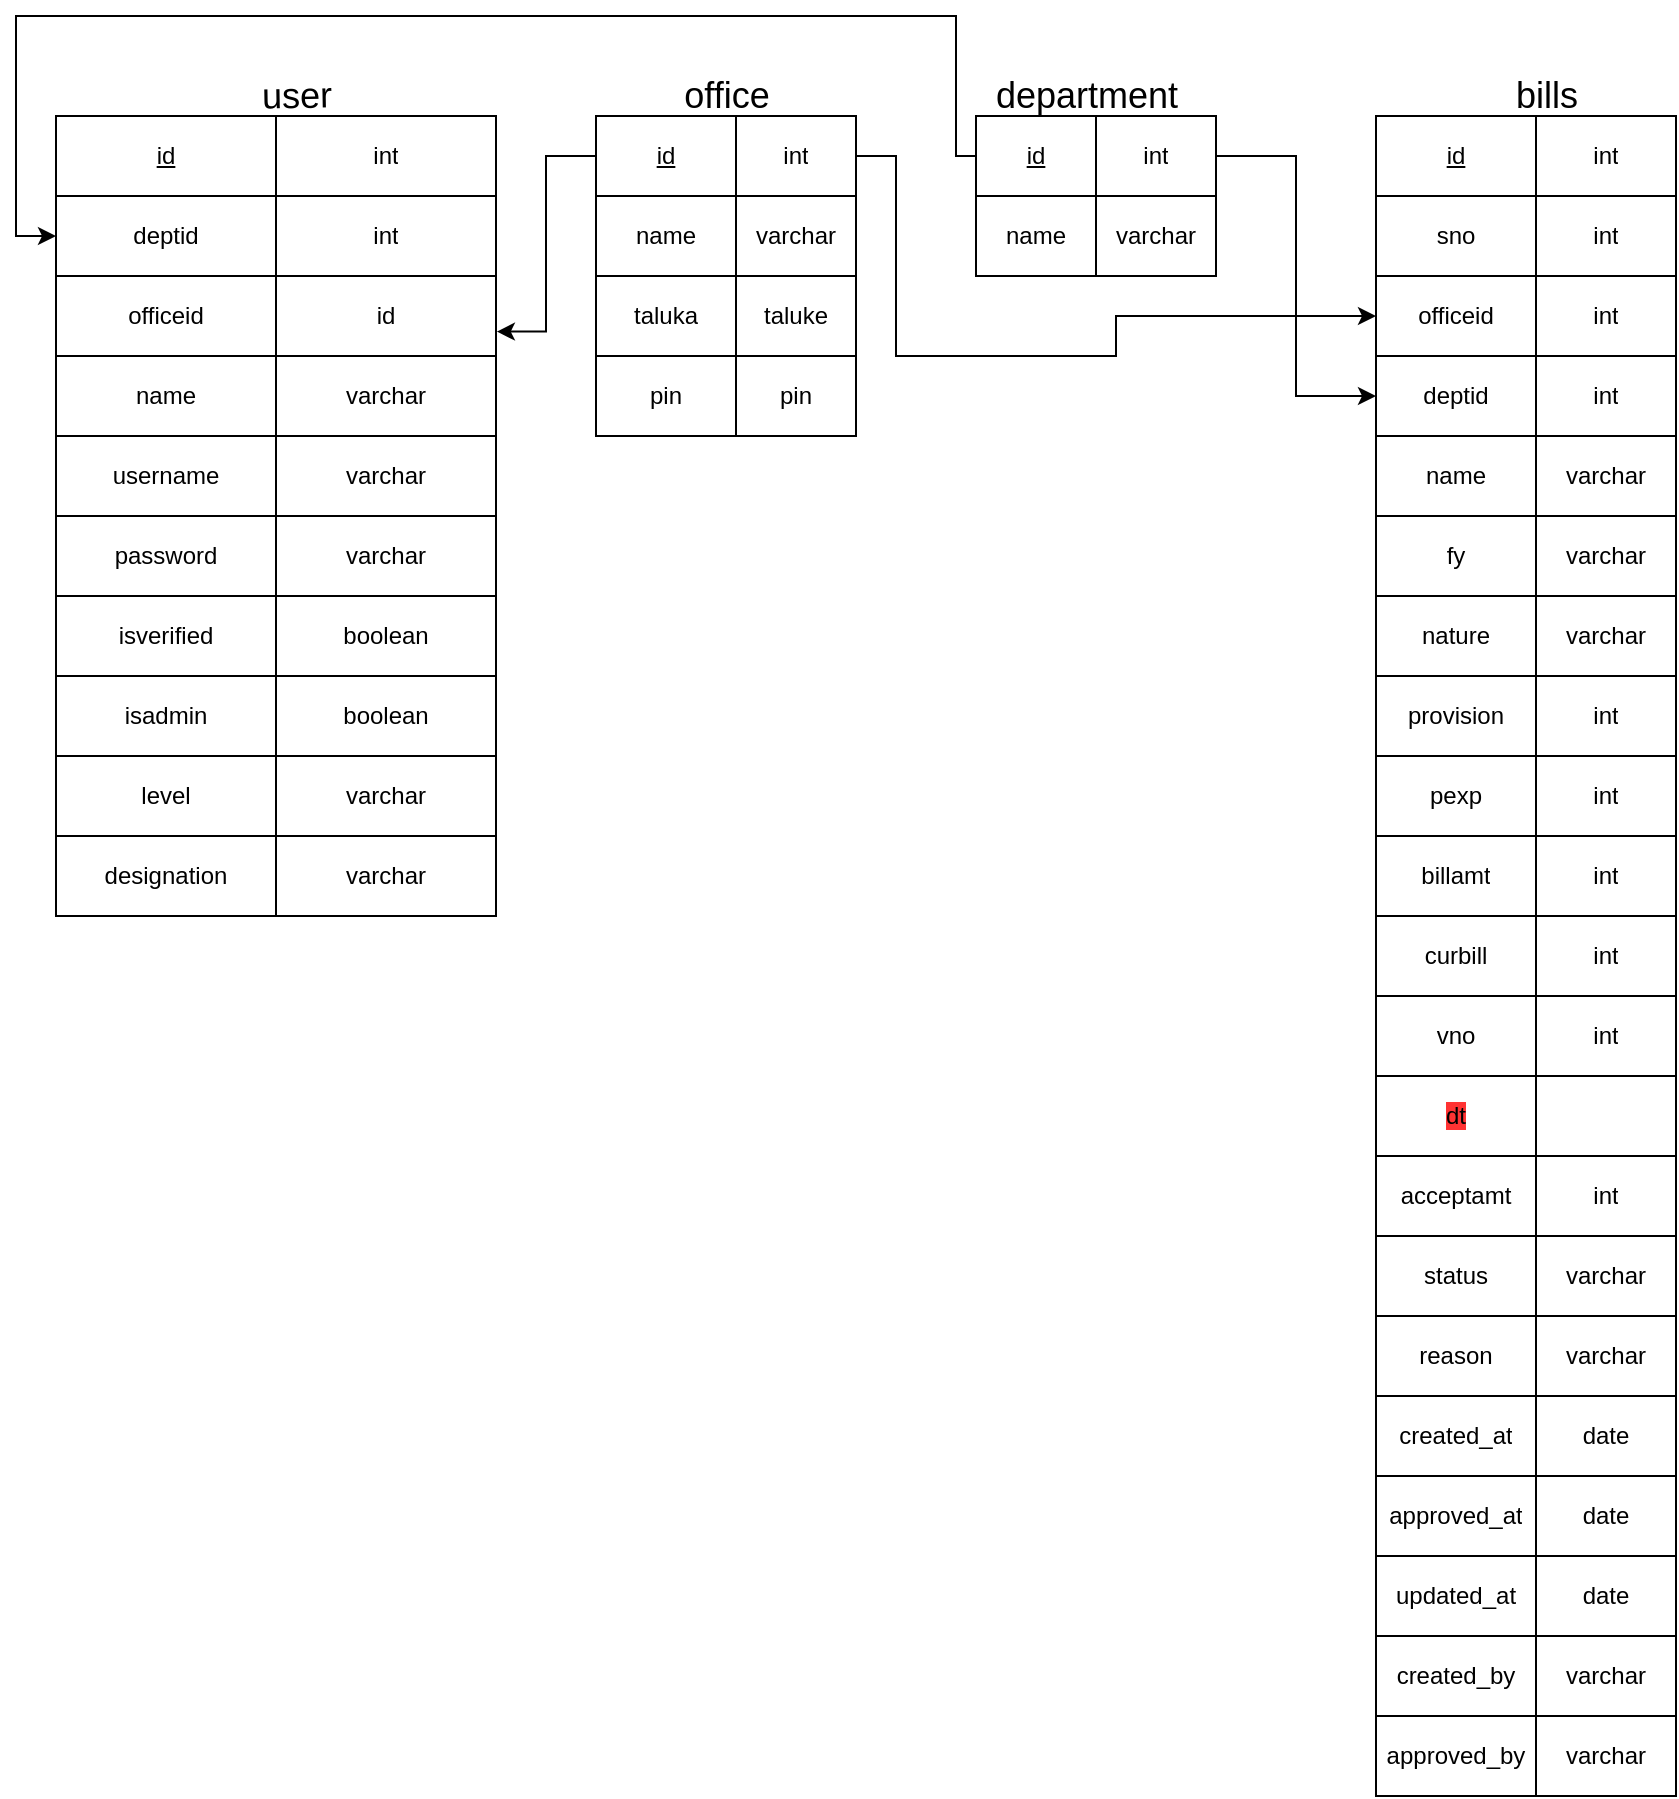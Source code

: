 <mxfile version="14.8.4" type="device"><diagram id="YVSR95UpvwReCswUv3WG" name="Page-1"><mxGraphModel dx="1888" dy="1647" grid="1" gridSize="10" guides="1" tooltips="1" connect="1" arrows="1" fold="1" page="1" pageScale="1" pageWidth="850" pageHeight="1100" math="0" shadow="0"><root><mxCell id="0"/><mxCell id="1" parent="0"/><mxCell id="zT0m9KXt71LDKq0_06r3-27" value="" style="shape=table;html=1;whiteSpace=wrap;startSize=0;container=1;collapsible=0;childLayout=tableLayout;" parent="1" vertex="1"><mxGeometry x="20" y="-40" width="220" height="400" as="geometry"/></mxCell><mxCell id="zT0m9KXt71LDKq0_06r3-28" value="" style="shape=partialRectangle;html=1;whiteSpace=wrap;collapsible=0;dropTarget=0;pointerEvents=0;fillColor=none;top=0;left=0;bottom=0;right=0;points=[[0,0.5],[1,0.5]];portConstraint=eastwest;" parent="zT0m9KXt71LDKq0_06r3-27" vertex="1"><mxGeometry width="220" height="40" as="geometry"/></mxCell><mxCell id="zT0m9KXt71LDKq0_06r3-29" value="&lt;font style=&quot;font-size: 12px&quot;&gt;&lt;u&gt;id&lt;/u&gt;&lt;/font&gt;" style="shape=partialRectangle;html=1;whiteSpace=wrap;connectable=0;overflow=hidden;fillColor=none;top=0;left=0;bottom=0;right=0;" parent="zT0m9KXt71LDKq0_06r3-28" vertex="1"><mxGeometry width="110" height="40" as="geometry"/></mxCell><mxCell id="zT0m9KXt71LDKq0_06r3-30" value="int" style="shape=partialRectangle;html=1;whiteSpace=wrap;connectable=0;overflow=hidden;fillColor=none;top=0;left=0;bottom=0;right=0;" parent="zT0m9KXt71LDKq0_06r3-28" vertex="1"><mxGeometry x="110" width="110" height="40" as="geometry"/></mxCell><mxCell id="zT0m9KXt71LDKq0_06r3-31" value="" style="shape=partialRectangle;html=1;whiteSpace=wrap;collapsible=0;dropTarget=0;pointerEvents=0;fillColor=none;top=0;left=0;bottom=0;right=0;points=[[0,0.5],[1,0.5]];portConstraint=eastwest;" parent="zT0m9KXt71LDKq0_06r3-27" vertex="1"><mxGeometry y="40" width="220" height="40" as="geometry"/></mxCell><mxCell id="zT0m9KXt71LDKq0_06r3-32" value="deptid" style="shape=partialRectangle;html=1;whiteSpace=wrap;connectable=0;overflow=hidden;fillColor=none;top=0;left=0;bottom=0;right=0;" parent="zT0m9KXt71LDKq0_06r3-31" vertex="1"><mxGeometry width="110" height="40" as="geometry"/></mxCell><mxCell id="zT0m9KXt71LDKq0_06r3-33" value="int" style="shape=partialRectangle;html=1;whiteSpace=wrap;connectable=0;overflow=hidden;fillColor=none;top=0;left=0;bottom=0;right=0;" parent="zT0m9KXt71LDKq0_06r3-31" vertex="1"><mxGeometry x="110" width="110" height="40" as="geometry"/></mxCell><mxCell id="zT0m9KXt71LDKq0_06r3-34" value="" style="shape=partialRectangle;html=1;whiteSpace=wrap;collapsible=0;dropTarget=0;pointerEvents=0;fillColor=none;top=0;left=0;bottom=0;right=0;points=[[0,0.5],[1,0.5]];portConstraint=eastwest;" parent="zT0m9KXt71LDKq0_06r3-27" vertex="1"><mxGeometry y="80" width="220" height="40" as="geometry"/></mxCell><mxCell id="zT0m9KXt71LDKq0_06r3-35" value="officeid" style="shape=partialRectangle;html=1;whiteSpace=wrap;connectable=0;overflow=hidden;fillColor=none;top=0;left=0;bottom=0;right=0;" parent="zT0m9KXt71LDKq0_06r3-34" vertex="1"><mxGeometry width="110" height="40" as="geometry"/></mxCell><mxCell id="zT0m9KXt71LDKq0_06r3-36" value="id" style="shape=partialRectangle;html=1;whiteSpace=wrap;connectable=0;overflow=hidden;fillColor=none;top=0;left=0;bottom=0;right=0;" parent="zT0m9KXt71LDKq0_06r3-34" vertex="1"><mxGeometry x="110" width="110" height="40" as="geometry"/></mxCell><mxCell id="zT0m9KXt71LDKq0_06r3-55" value="" style="shape=partialRectangle;html=1;whiteSpace=wrap;collapsible=0;dropTarget=0;pointerEvents=0;fillColor=none;top=0;left=0;bottom=0;right=0;points=[[0,0.5],[1,0.5]];portConstraint=eastwest;" parent="zT0m9KXt71LDKq0_06r3-27" vertex="1"><mxGeometry y="120" width="220" height="40" as="geometry"/></mxCell><mxCell id="zT0m9KXt71LDKq0_06r3-56" value="name" style="shape=partialRectangle;html=1;whiteSpace=wrap;connectable=0;overflow=hidden;fillColor=none;top=0;left=0;bottom=0;right=0;" parent="zT0m9KXt71LDKq0_06r3-55" vertex="1"><mxGeometry width="110" height="40" as="geometry"/></mxCell><mxCell id="zT0m9KXt71LDKq0_06r3-57" value="varchar" style="shape=partialRectangle;html=1;whiteSpace=wrap;connectable=0;overflow=hidden;fillColor=none;top=0;left=0;bottom=0;right=0;" parent="zT0m9KXt71LDKq0_06r3-55" vertex="1"><mxGeometry x="110" width="110" height="40" as="geometry"/></mxCell><mxCell id="zT0m9KXt71LDKq0_06r3-37" value="" style="shape=partialRectangle;html=1;whiteSpace=wrap;collapsible=0;dropTarget=0;pointerEvents=0;fillColor=none;top=0;left=0;bottom=0;right=0;points=[[0,0.5],[1,0.5]];portConstraint=eastwest;" parent="zT0m9KXt71LDKq0_06r3-27" vertex="1"><mxGeometry y="160" width="220" height="40" as="geometry"/></mxCell><mxCell id="zT0m9KXt71LDKq0_06r3-38" value="username" style="shape=partialRectangle;html=1;whiteSpace=wrap;connectable=0;overflow=hidden;fillColor=none;top=0;left=0;bottom=0;right=0;" parent="zT0m9KXt71LDKq0_06r3-37" vertex="1"><mxGeometry width="110" height="40" as="geometry"/></mxCell><mxCell id="zT0m9KXt71LDKq0_06r3-39" value="varchar" style="shape=partialRectangle;html=1;whiteSpace=wrap;connectable=0;overflow=hidden;fillColor=none;top=0;left=0;bottom=0;right=0;" parent="zT0m9KXt71LDKq0_06r3-37" vertex="1"><mxGeometry x="110" width="110" height="40" as="geometry"/></mxCell><mxCell id="zT0m9KXt71LDKq0_06r3-40" value="" style="shape=partialRectangle;html=1;whiteSpace=wrap;collapsible=0;dropTarget=0;pointerEvents=0;fillColor=none;top=0;left=0;bottom=0;right=0;points=[[0,0.5],[1,0.5]];portConstraint=eastwest;" parent="zT0m9KXt71LDKq0_06r3-27" vertex="1"><mxGeometry y="200" width="220" height="40" as="geometry"/></mxCell><mxCell id="zT0m9KXt71LDKq0_06r3-41" value="password" style="shape=partialRectangle;html=1;whiteSpace=wrap;connectable=0;overflow=hidden;fillColor=none;top=0;left=0;bottom=0;right=0;" parent="zT0m9KXt71LDKq0_06r3-40" vertex="1"><mxGeometry width="110" height="40" as="geometry"/></mxCell><mxCell id="zT0m9KXt71LDKq0_06r3-42" value="varchar" style="shape=partialRectangle;html=1;whiteSpace=wrap;connectable=0;overflow=hidden;fillColor=none;top=0;left=0;bottom=0;right=0;" parent="zT0m9KXt71LDKq0_06r3-40" vertex="1"><mxGeometry x="110" width="110" height="40" as="geometry"/></mxCell><mxCell id="zT0m9KXt71LDKq0_06r3-43" value="" style="shape=partialRectangle;html=1;whiteSpace=wrap;collapsible=0;dropTarget=0;pointerEvents=0;fillColor=none;top=0;left=0;bottom=0;right=0;points=[[0,0.5],[1,0.5]];portConstraint=eastwest;" parent="zT0m9KXt71LDKq0_06r3-27" vertex="1"><mxGeometry y="240" width="220" height="40" as="geometry"/></mxCell><mxCell id="zT0m9KXt71LDKq0_06r3-44" value="isverified" style="shape=partialRectangle;html=1;whiteSpace=wrap;connectable=0;overflow=hidden;fillColor=none;top=0;left=0;bottom=0;right=0;" parent="zT0m9KXt71LDKq0_06r3-43" vertex="1"><mxGeometry width="110" height="40" as="geometry"/></mxCell><mxCell id="zT0m9KXt71LDKq0_06r3-45" value="boolean" style="shape=partialRectangle;html=1;whiteSpace=wrap;connectable=0;overflow=hidden;fillColor=none;top=0;left=0;bottom=0;right=0;" parent="zT0m9KXt71LDKq0_06r3-43" vertex="1"><mxGeometry x="110" width="110" height="40" as="geometry"/></mxCell><mxCell id="zT0m9KXt71LDKq0_06r3-46" value="" style="shape=partialRectangle;html=1;whiteSpace=wrap;collapsible=0;dropTarget=0;pointerEvents=0;fillColor=none;top=0;left=0;bottom=0;right=0;points=[[0,0.5],[1,0.5]];portConstraint=eastwest;" parent="zT0m9KXt71LDKq0_06r3-27" vertex="1"><mxGeometry y="280" width="220" height="40" as="geometry"/></mxCell><mxCell id="zT0m9KXt71LDKq0_06r3-47" value="isadmin" style="shape=partialRectangle;html=1;whiteSpace=wrap;connectable=0;overflow=hidden;fillColor=none;top=0;left=0;bottom=0;right=0;" parent="zT0m9KXt71LDKq0_06r3-46" vertex="1"><mxGeometry width="110" height="40" as="geometry"/></mxCell><mxCell id="zT0m9KXt71LDKq0_06r3-48" value="boolean" style="shape=partialRectangle;html=1;whiteSpace=wrap;connectable=0;overflow=hidden;fillColor=none;top=0;left=0;bottom=0;right=0;" parent="zT0m9KXt71LDKq0_06r3-46" vertex="1"><mxGeometry x="110" width="110" height="40" as="geometry"/></mxCell><mxCell id="zT0m9KXt71LDKq0_06r3-49" value="" style="shape=partialRectangle;html=1;whiteSpace=wrap;collapsible=0;dropTarget=0;pointerEvents=0;fillColor=none;top=0;left=0;bottom=0;right=0;points=[[0,0.5],[1,0.5]];portConstraint=eastwest;" parent="zT0m9KXt71LDKq0_06r3-27" vertex="1"><mxGeometry y="320" width="220" height="40" as="geometry"/></mxCell><mxCell id="zT0m9KXt71LDKq0_06r3-50" value="level" style="shape=partialRectangle;html=1;whiteSpace=wrap;connectable=0;overflow=hidden;fillColor=none;top=0;left=0;bottom=0;right=0;" parent="zT0m9KXt71LDKq0_06r3-49" vertex="1"><mxGeometry width="110" height="40" as="geometry"/></mxCell><mxCell id="zT0m9KXt71LDKq0_06r3-51" value="varchar" style="shape=partialRectangle;html=1;whiteSpace=wrap;connectable=0;overflow=hidden;fillColor=none;top=0;left=0;bottom=0;right=0;" parent="zT0m9KXt71LDKq0_06r3-49" vertex="1"><mxGeometry x="110" width="110" height="40" as="geometry"/></mxCell><mxCell id="zT0m9KXt71LDKq0_06r3-52" value="" style="shape=partialRectangle;html=1;whiteSpace=wrap;collapsible=0;dropTarget=0;pointerEvents=0;fillColor=none;top=0;left=0;bottom=0;right=0;points=[[0,0.5],[1,0.5]];portConstraint=eastwest;" parent="zT0m9KXt71LDKq0_06r3-27" vertex="1"><mxGeometry y="360" width="220" height="40" as="geometry"/></mxCell><mxCell id="zT0m9KXt71LDKq0_06r3-53" value="designation" style="shape=partialRectangle;html=1;whiteSpace=wrap;connectable=0;overflow=hidden;fillColor=none;top=0;left=0;bottom=0;right=0;" parent="zT0m9KXt71LDKq0_06r3-52" vertex="1"><mxGeometry width="110" height="40" as="geometry"/></mxCell><mxCell id="zT0m9KXt71LDKq0_06r3-54" value="varchar" style="shape=partialRectangle;html=1;whiteSpace=wrap;connectable=0;overflow=hidden;fillColor=none;top=0;left=0;bottom=0;right=0;" parent="zT0m9KXt71LDKq0_06r3-52" vertex="1"><mxGeometry x="110" width="110" height="40" as="geometry"/></mxCell><mxCell id="zT0m9KXt71LDKq0_06r3-64" value="&lt;font style=&quot;font-size: 18px&quot;&gt;user&lt;/font&gt;" style="text;html=1;align=center;verticalAlign=middle;resizable=0;points=[];autosize=1;strokeColor=none;rotation=-1;" parent="1" vertex="1"><mxGeometry x="115" y="-60" width="50" height="20" as="geometry"/></mxCell><mxCell id="zT0m9KXt71LDKq0_06r3-66" value="" style="shape=table;html=1;whiteSpace=wrap;startSize=0;container=1;collapsible=0;childLayout=tableLayout;" parent="1" vertex="1"><mxGeometry x="290" y="-40" width="130" height="160" as="geometry"/></mxCell><mxCell id="zT0m9KXt71LDKq0_06r3-67" value="" style="shape=partialRectangle;html=1;whiteSpace=wrap;collapsible=0;dropTarget=0;pointerEvents=0;fillColor=none;top=0;left=0;bottom=0;right=0;points=[[0,0.5],[1,0.5]];portConstraint=eastwest;" parent="zT0m9KXt71LDKq0_06r3-66" vertex="1"><mxGeometry width="130" height="40" as="geometry"/></mxCell><mxCell id="zT0m9KXt71LDKq0_06r3-68" value="&lt;u&gt;id&lt;/u&gt;" style="shape=partialRectangle;html=1;whiteSpace=wrap;connectable=0;overflow=hidden;fillColor=none;top=0;left=0;bottom=0;right=0;" parent="zT0m9KXt71LDKq0_06r3-67" vertex="1"><mxGeometry width="70" height="40" as="geometry"/></mxCell><mxCell id="zT0m9KXt71LDKq0_06r3-69" value="int" style="shape=partialRectangle;html=1;whiteSpace=wrap;connectable=0;overflow=hidden;fillColor=none;top=0;left=0;bottom=0;right=0;" parent="zT0m9KXt71LDKq0_06r3-67" vertex="1"><mxGeometry x="70" width="60" height="40" as="geometry"/></mxCell><mxCell id="zT0m9KXt71LDKq0_06r3-70" value="" style="shape=partialRectangle;html=1;whiteSpace=wrap;collapsible=0;dropTarget=0;pointerEvents=0;fillColor=none;top=0;left=0;bottom=0;right=0;points=[[0,0.5],[1,0.5]];portConstraint=eastwest;" parent="zT0m9KXt71LDKq0_06r3-66" vertex="1"><mxGeometry y="40" width="130" height="40" as="geometry"/></mxCell><mxCell id="zT0m9KXt71LDKq0_06r3-71" value="name" style="shape=partialRectangle;html=1;whiteSpace=wrap;connectable=0;overflow=hidden;fillColor=none;top=0;left=0;bottom=0;right=0;" parent="zT0m9KXt71LDKq0_06r3-70" vertex="1"><mxGeometry width="70" height="40" as="geometry"/></mxCell><mxCell id="zT0m9KXt71LDKq0_06r3-72" value="varchar" style="shape=partialRectangle;html=1;whiteSpace=wrap;connectable=0;overflow=hidden;fillColor=none;top=0;left=0;bottom=0;right=0;" parent="zT0m9KXt71LDKq0_06r3-70" vertex="1"><mxGeometry x="70" width="60" height="40" as="geometry"/></mxCell><mxCell id="zT0m9KXt71LDKq0_06r3-73" value="" style="shape=partialRectangle;html=1;whiteSpace=wrap;collapsible=0;dropTarget=0;pointerEvents=0;fillColor=none;top=0;left=0;bottom=0;right=0;points=[[0,0.5],[1,0.5]];portConstraint=eastwest;" parent="zT0m9KXt71LDKq0_06r3-66" vertex="1"><mxGeometry y="80" width="130" height="40" as="geometry"/></mxCell><mxCell id="zT0m9KXt71LDKq0_06r3-74" value="taluka" style="shape=partialRectangle;html=1;whiteSpace=wrap;connectable=0;overflow=hidden;fillColor=none;top=0;left=0;bottom=0;right=0;" parent="zT0m9KXt71LDKq0_06r3-73" vertex="1"><mxGeometry width="70" height="40" as="geometry"/></mxCell><mxCell id="zT0m9KXt71LDKq0_06r3-75" value="taluke" style="shape=partialRectangle;html=1;whiteSpace=wrap;connectable=0;overflow=hidden;fillColor=none;top=0;left=0;bottom=0;right=0;" parent="zT0m9KXt71LDKq0_06r3-73" vertex="1"><mxGeometry x="70" width="60" height="40" as="geometry"/></mxCell><mxCell id="zT0m9KXt71LDKq0_06r3-76" value="" style="shape=partialRectangle;html=1;whiteSpace=wrap;collapsible=0;dropTarget=0;pointerEvents=0;fillColor=none;top=0;left=0;bottom=0;right=0;points=[[0,0.5],[1,0.5]];portConstraint=eastwest;" parent="zT0m9KXt71LDKq0_06r3-66" vertex="1"><mxGeometry y="120" width="130" height="40" as="geometry"/></mxCell><mxCell id="zT0m9KXt71LDKq0_06r3-77" value="pin" style="shape=partialRectangle;html=1;whiteSpace=wrap;connectable=0;overflow=hidden;fillColor=none;top=0;left=0;bottom=0;right=0;" parent="zT0m9KXt71LDKq0_06r3-76" vertex="1"><mxGeometry width="70" height="40" as="geometry"/></mxCell><mxCell id="zT0m9KXt71LDKq0_06r3-78" value="pin" style="shape=partialRectangle;html=1;whiteSpace=wrap;connectable=0;overflow=hidden;fillColor=none;top=0;left=0;bottom=0;right=0;" parent="zT0m9KXt71LDKq0_06r3-76" vertex="1"><mxGeometry x="70" width="60" height="40" as="geometry"/></mxCell><mxCell id="zT0m9KXt71LDKq0_06r3-79" value="&lt;font style=&quot;font-size: 18px&quot;&gt;office&lt;/font&gt;" style="text;html=1;align=center;verticalAlign=middle;resizable=0;points=[];autosize=1;strokeColor=none;" parent="1" vertex="1"><mxGeometry x="325" y="-60" width="60" height="20" as="geometry"/></mxCell><mxCell id="zT0m9KXt71LDKq0_06r3-80" value="" style="shape=table;html=1;whiteSpace=wrap;startSize=0;container=1;collapsible=0;childLayout=tableLayout;" parent="1" vertex="1"><mxGeometry x="480" y="-40" width="120" height="80" as="geometry"/></mxCell><mxCell id="zT0m9KXt71LDKq0_06r3-81" value="" style="shape=partialRectangle;html=1;whiteSpace=wrap;collapsible=0;dropTarget=0;pointerEvents=0;fillColor=none;top=0;left=0;bottom=0;right=0;points=[[0,0.5],[1,0.5]];portConstraint=eastwest;" parent="zT0m9KXt71LDKq0_06r3-80" vertex="1"><mxGeometry width="120" height="40" as="geometry"/></mxCell><mxCell id="zT0m9KXt71LDKq0_06r3-82" value="&lt;u&gt;id&lt;/u&gt;" style="shape=partialRectangle;html=1;whiteSpace=wrap;connectable=0;overflow=hidden;fillColor=none;top=0;left=0;bottom=0;right=0;" parent="zT0m9KXt71LDKq0_06r3-81" vertex="1"><mxGeometry width="60" height="40" as="geometry"/></mxCell><mxCell id="zT0m9KXt71LDKq0_06r3-83" value="int" style="shape=partialRectangle;html=1;whiteSpace=wrap;connectable=0;overflow=hidden;fillColor=none;top=0;left=0;bottom=0;right=0;" parent="zT0m9KXt71LDKq0_06r3-81" vertex="1"><mxGeometry x="60" width="60" height="40" as="geometry"/></mxCell><mxCell id="zT0m9KXt71LDKq0_06r3-84" value="" style="shape=partialRectangle;html=1;whiteSpace=wrap;collapsible=0;dropTarget=0;pointerEvents=0;fillColor=none;top=0;left=0;bottom=0;right=0;points=[[0,0.5],[1,0.5]];portConstraint=eastwest;" parent="zT0m9KXt71LDKq0_06r3-80" vertex="1"><mxGeometry y="40" width="120" height="40" as="geometry"/></mxCell><mxCell id="zT0m9KXt71LDKq0_06r3-85" value="name" style="shape=partialRectangle;html=1;whiteSpace=wrap;connectable=0;overflow=hidden;fillColor=none;top=0;left=0;bottom=0;right=0;" parent="zT0m9KXt71LDKq0_06r3-84" vertex="1"><mxGeometry width="60" height="40" as="geometry"/></mxCell><mxCell id="zT0m9KXt71LDKq0_06r3-86" value="varchar" style="shape=partialRectangle;html=1;whiteSpace=wrap;connectable=0;overflow=hidden;fillColor=none;top=0;left=0;bottom=0;right=0;" parent="zT0m9KXt71LDKq0_06r3-84" vertex="1"><mxGeometry x="60" width="60" height="40" as="geometry"/></mxCell><mxCell id="zT0m9KXt71LDKq0_06r3-93" value="&lt;font style=&quot;font-size: 18px&quot;&gt;department&lt;/font&gt;" style="text;html=1;align=center;verticalAlign=middle;resizable=0;points=[];autosize=1;strokeColor=none;" parent="1" vertex="1"><mxGeometry x="480" y="-60" width="110" height="20" as="geometry"/></mxCell><mxCell id="zT0m9KXt71LDKq0_06r3-94" value="" style="shape=table;html=1;whiteSpace=wrap;startSize=0;container=1;collapsible=0;childLayout=tableLayout;" parent="1" vertex="1"><mxGeometry x="680" y="-40" width="150" height="840" as="geometry"/></mxCell><mxCell id="zT0m9KXt71LDKq0_06r3-95" value="" style="shape=partialRectangle;html=1;whiteSpace=wrap;collapsible=0;dropTarget=0;pointerEvents=0;fillColor=none;top=0;left=0;bottom=0;right=0;points=[[0,0.5],[1,0.5]];portConstraint=eastwest;" parent="zT0m9KXt71LDKq0_06r3-94" vertex="1"><mxGeometry width="150" height="40" as="geometry"/></mxCell><mxCell id="zT0m9KXt71LDKq0_06r3-96" value="&lt;u&gt;id&lt;/u&gt;" style="shape=partialRectangle;html=1;whiteSpace=wrap;connectable=0;overflow=hidden;fillColor=none;top=0;left=0;bottom=0;right=0;" parent="zT0m9KXt71LDKq0_06r3-95" vertex="1"><mxGeometry width="80" height="40" as="geometry"/></mxCell><mxCell id="zT0m9KXt71LDKq0_06r3-97" value="int" style="shape=partialRectangle;html=1;whiteSpace=wrap;connectable=0;overflow=hidden;fillColor=none;top=0;left=0;bottom=0;right=0;" parent="zT0m9KXt71LDKq0_06r3-95" vertex="1"><mxGeometry x="80" width="70" height="40" as="geometry"/></mxCell><mxCell id="zT0m9KXt71LDKq0_06r3-113" value="" style="shape=partialRectangle;html=1;whiteSpace=wrap;collapsible=0;dropTarget=0;pointerEvents=0;fillColor=none;top=0;left=0;bottom=0;right=0;points=[[0,0.5],[1,0.5]];portConstraint=eastwest;" parent="zT0m9KXt71LDKq0_06r3-94" vertex="1"><mxGeometry y="40" width="150" height="40" as="geometry"/></mxCell><mxCell id="zT0m9KXt71LDKq0_06r3-114" value="sno" style="shape=partialRectangle;html=1;whiteSpace=wrap;connectable=0;overflow=hidden;fillColor=none;top=0;left=0;bottom=0;right=0;" parent="zT0m9KXt71LDKq0_06r3-113" vertex="1"><mxGeometry width="80" height="40" as="geometry"/></mxCell><mxCell id="zT0m9KXt71LDKq0_06r3-115" value="int" style="shape=partialRectangle;html=1;whiteSpace=wrap;connectable=0;overflow=hidden;fillColor=none;top=0;left=0;bottom=0;right=0;" parent="zT0m9KXt71LDKq0_06r3-113" vertex="1"><mxGeometry x="80" width="70" height="40" as="geometry"/></mxCell><mxCell id="zT0m9KXt71LDKq0_06r3-98" value="" style="shape=partialRectangle;html=1;whiteSpace=wrap;collapsible=0;dropTarget=0;pointerEvents=0;fillColor=none;top=0;left=0;bottom=0;right=0;points=[[0,0.5],[1,0.5]];portConstraint=eastwest;" parent="zT0m9KXt71LDKq0_06r3-94" vertex="1"><mxGeometry y="80" width="150" height="40" as="geometry"/></mxCell><mxCell id="zT0m9KXt71LDKq0_06r3-99" value="officeid" style="shape=partialRectangle;html=1;whiteSpace=wrap;connectable=0;overflow=hidden;fillColor=none;top=0;left=0;bottom=0;right=0;" parent="zT0m9KXt71LDKq0_06r3-98" vertex="1"><mxGeometry width="80" height="40" as="geometry"/></mxCell><mxCell id="zT0m9KXt71LDKq0_06r3-100" value="int" style="shape=partialRectangle;html=1;whiteSpace=wrap;connectable=0;overflow=hidden;fillColor=none;top=0;left=0;bottom=0;right=0;" parent="zT0m9KXt71LDKq0_06r3-98" vertex="1"><mxGeometry x="80" width="70" height="40" as="geometry"/></mxCell><mxCell id="zT0m9KXt71LDKq0_06r3-101" value="" style="shape=partialRectangle;html=1;whiteSpace=wrap;collapsible=0;dropTarget=0;pointerEvents=0;fillColor=none;top=0;left=0;bottom=0;right=0;points=[[0,0.5],[1,0.5]];portConstraint=eastwest;" parent="zT0m9KXt71LDKq0_06r3-94" vertex="1"><mxGeometry y="120" width="150" height="40" as="geometry"/></mxCell><mxCell id="zT0m9KXt71LDKq0_06r3-102" value="deptid" style="shape=partialRectangle;html=1;whiteSpace=wrap;connectable=0;overflow=hidden;fillColor=none;top=0;left=0;bottom=0;right=0;" parent="zT0m9KXt71LDKq0_06r3-101" vertex="1"><mxGeometry width="80" height="40" as="geometry"/></mxCell><mxCell id="zT0m9KXt71LDKq0_06r3-103" value="int" style="shape=partialRectangle;html=1;whiteSpace=wrap;connectable=0;overflow=hidden;fillColor=none;top=0;left=0;bottom=0;right=0;" parent="zT0m9KXt71LDKq0_06r3-101" vertex="1"><mxGeometry x="80" width="70" height="40" as="geometry"/></mxCell><mxCell id="zT0m9KXt71LDKq0_06r3-104" value="" style="shape=partialRectangle;html=1;whiteSpace=wrap;collapsible=0;dropTarget=0;pointerEvents=0;fillColor=none;top=0;left=0;bottom=0;right=0;points=[[0,0.5],[1,0.5]];portConstraint=eastwest;" parent="zT0m9KXt71LDKq0_06r3-94" vertex="1"><mxGeometry y="160" width="150" height="40" as="geometry"/></mxCell><mxCell id="zT0m9KXt71LDKq0_06r3-105" value="name" style="shape=partialRectangle;html=1;whiteSpace=wrap;connectable=0;overflow=hidden;fillColor=none;top=0;left=0;bottom=0;right=0;" parent="zT0m9KXt71LDKq0_06r3-104" vertex="1"><mxGeometry width="80" height="40" as="geometry"/></mxCell><mxCell id="zT0m9KXt71LDKq0_06r3-106" value="varchar" style="shape=partialRectangle;html=1;whiteSpace=wrap;connectable=0;overflow=hidden;fillColor=none;top=0;left=0;bottom=0;right=0;" parent="zT0m9KXt71LDKq0_06r3-104" vertex="1"><mxGeometry x="80" width="70" height="40" as="geometry"/></mxCell><mxCell id="zT0m9KXt71LDKq0_06r3-107" value="" style="shape=partialRectangle;html=1;whiteSpace=wrap;collapsible=0;dropTarget=0;pointerEvents=0;fillColor=none;top=0;left=0;bottom=0;right=0;points=[[0,0.5],[1,0.5]];portConstraint=eastwest;" parent="zT0m9KXt71LDKq0_06r3-94" vertex="1"><mxGeometry y="200" width="150" height="40" as="geometry"/></mxCell><mxCell id="zT0m9KXt71LDKq0_06r3-108" value="fy" style="shape=partialRectangle;html=1;whiteSpace=wrap;connectable=0;overflow=hidden;fillColor=none;top=0;left=0;bottom=0;right=0;" parent="zT0m9KXt71LDKq0_06r3-107" vertex="1"><mxGeometry width="80" height="40" as="geometry"/></mxCell><mxCell id="zT0m9KXt71LDKq0_06r3-109" value="varchar" style="shape=partialRectangle;html=1;whiteSpace=wrap;connectable=0;overflow=hidden;fillColor=none;top=0;left=0;bottom=0;right=0;" parent="zT0m9KXt71LDKq0_06r3-107" vertex="1"><mxGeometry x="80" width="70" height="40" as="geometry"/></mxCell><mxCell id="zT0m9KXt71LDKq0_06r3-110" value="" style="shape=partialRectangle;html=1;whiteSpace=wrap;collapsible=0;dropTarget=0;pointerEvents=0;fillColor=none;top=0;left=0;bottom=0;right=0;points=[[0,0.5],[1,0.5]];portConstraint=eastwest;" parent="zT0m9KXt71LDKq0_06r3-94" vertex="1"><mxGeometry y="240" width="150" height="40" as="geometry"/></mxCell><mxCell id="zT0m9KXt71LDKq0_06r3-111" value="nature" style="shape=partialRectangle;html=1;whiteSpace=wrap;connectable=0;overflow=hidden;fillColor=none;top=0;left=0;bottom=0;right=0;" parent="zT0m9KXt71LDKq0_06r3-110" vertex="1"><mxGeometry width="80" height="40" as="geometry"/></mxCell><mxCell id="zT0m9KXt71LDKq0_06r3-112" value="varchar" style="shape=partialRectangle;html=1;whiteSpace=wrap;connectable=0;overflow=hidden;fillColor=none;top=0;left=0;bottom=0;right=0;" parent="zT0m9KXt71LDKq0_06r3-110" vertex="1"><mxGeometry x="80" width="70" height="40" as="geometry"/></mxCell><mxCell id="zT0m9KXt71LDKq0_06r3-116" value="" style="shape=partialRectangle;html=1;whiteSpace=wrap;collapsible=0;dropTarget=0;pointerEvents=0;fillColor=none;top=0;left=0;bottom=0;right=0;points=[[0,0.5],[1,0.5]];portConstraint=eastwest;" parent="zT0m9KXt71LDKq0_06r3-94" vertex="1"><mxGeometry y="280" width="150" height="40" as="geometry"/></mxCell><UserObject label="provision" tooltip="ask how to enter amt like 10cr or whole amt" id="zT0m9KXt71LDKq0_06r3-117"><mxCell style="shape=partialRectangle;html=1;whiteSpace=wrap;connectable=0;overflow=hidden;fillColor=none;top=0;left=0;bottom=0;right=0;" parent="zT0m9KXt71LDKq0_06r3-116" vertex="1"><mxGeometry width="80" height="40" as="geometry"/></mxCell></UserObject><mxCell id="zT0m9KXt71LDKq0_06r3-118" value="int" style="shape=partialRectangle;html=1;whiteSpace=wrap;connectable=0;overflow=hidden;fillColor=none;top=0;left=0;bottom=0;right=0;" parent="zT0m9KXt71LDKq0_06r3-116" vertex="1"><mxGeometry x="80" width="70" height="40" as="geometry"/></mxCell><mxCell id="zT0m9KXt71LDKq0_06r3-119" value="" style="shape=partialRectangle;html=1;whiteSpace=wrap;collapsible=0;dropTarget=0;pointerEvents=0;fillColor=none;top=0;left=0;bottom=0;right=0;points=[[0,0.5],[1,0.5]];portConstraint=eastwest;" parent="zT0m9KXt71LDKq0_06r3-94" vertex="1"><mxGeometry y="320" width="150" height="40" as="geometry"/></mxCell><mxCell id="zT0m9KXt71LDKq0_06r3-120" value="pexp" style="shape=partialRectangle;html=1;whiteSpace=wrap;connectable=0;overflow=hidden;fillColor=none;top=0;left=0;bottom=0;right=0;" parent="zT0m9KXt71LDKq0_06r3-119" vertex="1"><mxGeometry width="80" height="40" as="geometry"/></mxCell><mxCell id="zT0m9KXt71LDKq0_06r3-121" value="int" style="shape=partialRectangle;html=1;whiteSpace=wrap;connectable=0;overflow=hidden;fillColor=none;top=0;left=0;bottom=0;right=0;" parent="zT0m9KXt71LDKq0_06r3-119" vertex="1"><mxGeometry x="80" width="70" height="40" as="geometry"/></mxCell><mxCell id="zT0m9KXt71LDKq0_06r3-122" value="" style="shape=partialRectangle;html=1;whiteSpace=wrap;collapsible=0;dropTarget=0;pointerEvents=0;fillColor=none;top=0;left=0;bottom=0;right=0;points=[[0,0.5],[1,0.5]];portConstraint=eastwest;" parent="zT0m9KXt71LDKq0_06r3-94" vertex="1"><mxGeometry y="360" width="150" height="40" as="geometry"/></mxCell><UserObject label="billamt" tooltip="meaning" id="zT0m9KXt71LDKq0_06r3-123"><mxCell style="shape=partialRectangle;html=1;whiteSpace=wrap;connectable=0;overflow=hidden;fillColor=none;top=0;left=0;bottom=0;right=0;" parent="zT0m9KXt71LDKq0_06r3-122" vertex="1"><mxGeometry width="80" height="40" as="geometry"/></mxCell></UserObject><mxCell id="zT0m9KXt71LDKq0_06r3-124" value="int" style="shape=partialRectangle;html=1;whiteSpace=wrap;connectable=0;overflow=hidden;fillColor=none;top=0;left=0;bottom=0;right=0;" parent="zT0m9KXt71LDKq0_06r3-122" vertex="1"><mxGeometry x="80" width="70" height="40" as="geometry"/></mxCell><mxCell id="zT0m9KXt71LDKq0_06r3-125" value="" style="shape=partialRectangle;html=1;whiteSpace=wrap;collapsible=0;dropTarget=0;pointerEvents=0;fillColor=none;top=0;left=0;bottom=0;right=0;points=[[0,0.5],[1,0.5]];portConstraint=eastwest;" parent="zT0m9KXt71LDKq0_06r3-94" vertex="1"><mxGeometry y="400" width="150" height="40" as="geometry"/></mxCell><UserObject label="curbill" tooltip="meaning" id="zT0m9KXt71LDKq0_06r3-126"><mxCell style="shape=partialRectangle;html=1;whiteSpace=wrap;connectable=0;overflow=hidden;fillColor=none;top=0;left=0;bottom=0;right=0;" parent="zT0m9KXt71LDKq0_06r3-125" vertex="1"><mxGeometry width="80" height="40" as="geometry"/></mxCell></UserObject><mxCell id="zT0m9KXt71LDKq0_06r3-127" value="int" style="shape=partialRectangle;html=1;whiteSpace=wrap;connectable=0;overflow=hidden;fillColor=none;top=0;left=0;bottom=0;right=0;" parent="zT0m9KXt71LDKq0_06r3-125" vertex="1"><mxGeometry x="80" width="70" height="40" as="geometry"/></mxCell><mxCell id="zT0m9KXt71LDKq0_06r3-128" value="" style="shape=partialRectangle;html=1;whiteSpace=wrap;collapsible=0;dropTarget=0;pointerEvents=0;fillColor=none;top=0;left=0;bottom=0;right=0;points=[[0,0.5],[1,0.5]];portConstraint=eastwest;" parent="zT0m9KXt71LDKq0_06r3-94" vertex="1"><mxGeometry y="440" width="150" height="40" as="geometry"/></mxCell><mxCell id="zT0m9KXt71LDKq0_06r3-129" value="vno" style="shape=partialRectangle;html=1;whiteSpace=wrap;connectable=0;overflow=hidden;fillColor=none;top=0;left=0;bottom=0;right=0;" parent="zT0m9KXt71LDKq0_06r3-128" vertex="1"><mxGeometry width="80" height="40" as="geometry"/></mxCell><mxCell id="zT0m9KXt71LDKq0_06r3-130" value="int" style="shape=partialRectangle;html=1;whiteSpace=wrap;connectable=0;overflow=hidden;fillColor=none;top=0;left=0;bottom=0;right=0;" parent="zT0m9KXt71LDKq0_06r3-128" vertex="1"><mxGeometry x="80" width="70" height="40" as="geometry"/></mxCell><mxCell id="zT0m9KXt71LDKq0_06r3-131" value="" style="shape=partialRectangle;html=1;whiteSpace=wrap;collapsible=0;dropTarget=0;pointerEvents=0;fillColor=none;top=0;left=0;bottom=0;right=0;points=[[0,0.5],[1,0.5]];portConstraint=eastwest;" parent="zT0m9KXt71LDKq0_06r3-94" vertex="1"><mxGeometry y="480" width="150" height="40" as="geometry"/></mxCell><UserObject label="&lt;span style=&quot;background-color: rgb(255 , 51 , 51)&quot;&gt;dt&lt;/span&gt;" tooltip="what is it after approval entry field" id="zT0m9KXt71LDKq0_06r3-132"><mxCell style="shape=partialRectangle;html=1;whiteSpace=wrap;connectable=0;overflow=hidden;fillColor=none;top=0;left=0;bottom=0;right=0;" parent="zT0m9KXt71LDKq0_06r3-131" vertex="1"><mxGeometry width="80" height="40" as="geometry"/></mxCell></UserObject><mxCell id="zT0m9KXt71LDKq0_06r3-133" value="" style="shape=partialRectangle;html=1;whiteSpace=wrap;connectable=0;overflow=hidden;fillColor=none;top=0;left=0;bottom=0;right=0;" parent="zT0m9KXt71LDKq0_06r3-131" vertex="1"><mxGeometry x="80" width="70" height="40" as="geometry"/></mxCell><mxCell id="zT0m9KXt71LDKq0_06r3-134" value="" style="shape=partialRectangle;html=1;whiteSpace=wrap;collapsible=0;dropTarget=0;pointerEvents=0;fillColor=none;top=0;left=0;bottom=0;right=0;points=[[0,0.5],[1,0.5]];portConstraint=eastwest;" parent="zT0m9KXt71LDKq0_06r3-94" vertex="1"><mxGeometry y="520" width="150" height="40" as="geometry"/></mxCell><mxCell id="zT0m9KXt71LDKq0_06r3-135" value="acceptamt" style="shape=partialRectangle;html=1;whiteSpace=wrap;connectable=0;overflow=hidden;fillColor=none;top=0;left=0;bottom=0;right=0;" parent="zT0m9KXt71LDKq0_06r3-134" vertex="1"><mxGeometry width="80" height="40" as="geometry"/></mxCell><mxCell id="zT0m9KXt71LDKq0_06r3-136" value="int" style="shape=partialRectangle;html=1;whiteSpace=wrap;connectable=0;overflow=hidden;fillColor=none;top=0;left=0;bottom=0;right=0;" parent="zT0m9KXt71LDKq0_06r3-134" vertex="1"><mxGeometry x="80" width="70" height="40" as="geometry"/></mxCell><mxCell id="zT0m9KXt71LDKq0_06r3-137" value="" style="shape=partialRectangle;html=1;whiteSpace=wrap;collapsible=0;dropTarget=0;pointerEvents=0;fillColor=none;top=0;left=0;bottom=0;right=0;points=[[0,0.5],[1,0.5]];portConstraint=eastwest;" parent="zT0m9KXt71LDKq0_06r3-94" vertex="1"><mxGeometry y="560" width="150" height="40" as="geometry"/></mxCell><mxCell id="zT0m9KXt71LDKq0_06r3-138" value="status" style="shape=partialRectangle;html=1;whiteSpace=wrap;connectable=0;overflow=hidden;fillColor=none;top=0;left=0;bottom=0;right=0;" parent="zT0m9KXt71LDKq0_06r3-137" vertex="1"><mxGeometry width="80" height="40" as="geometry"/></mxCell><mxCell id="zT0m9KXt71LDKq0_06r3-139" value="varchar" style="shape=partialRectangle;html=1;whiteSpace=wrap;connectable=0;overflow=hidden;fillColor=none;top=0;left=0;bottom=0;right=0;" parent="zT0m9KXt71LDKq0_06r3-137" vertex="1"><mxGeometry x="80" width="70" height="40" as="geometry"/></mxCell><mxCell id="zT0m9KXt71LDKq0_06r3-140" value="" style="shape=partialRectangle;html=1;whiteSpace=wrap;collapsible=0;dropTarget=0;pointerEvents=0;fillColor=none;top=0;left=0;bottom=0;right=0;points=[[0,0.5],[1,0.5]];portConstraint=eastwest;" parent="zT0m9KXt71LDKq0_06r3-94" vertex="1"><mxGeometry y="600" width="150" height="40" as="geometry"/></mxCell><mxCell id="zT0m9KXt71LDKq0_06r3-141" value="reason" style="shape=partialRectangle;html=1;whiteSpace=wrap;connectable=0;overflow=hidden;fillColor=none;top=0;left=0;bottom=0;right=0;" parent="zT0m9KXt71LDKq0_06r3-140" vertex="1"><mxGeometry width="80" height="40" as="geometry"/></mxCell><mxCell id="zT0m9KXt71LDKq0_06r3-142" value="varchar" style="shape=partialRectangle;html=1;whiteSpace=wrap;connectable=0;overflow=hidden;fillColor=none;top=0;left=0;bottom=0;right=0;" parent="zT0m9KXt71LDKq0_06r3-140" vertex="1"><mxGeometry x="80" width="70" height="40" as="geometry"/></mxCell><mxCell id="zT0m9KXt71LDKq0_06r3-143" value="" style="shape=partialRectangle;html=1;whiteSpace=wrap;collapsible=0;dropTarget=0;pointerEvents=0;fillColor=none;top=0;left=0;bottom=0;right=0;points=[[0,0.5],[1,0.5]];portConstraint=eastwest;" parent="zT0m9KXt71LDKq0_06r3-94" vertex="1"><mxGeometry y="640" width="150" height="40" as="geometry"/></mxCell><mxCell id="zT0m9KXt71LDKq0_06r3-144" value="created_at" style="shape=partialRectangle;html=1;whiteSpace=wrap;connectable=0;overflow=hidden;fillColor=none;top=0;left=0;bottom=0;right=0;" parent="zT0m9KXt71LDKq0_06r3-143" vertex="1"><mxGeometry width="80" height="40" as="geometry"/></mxCell><mxCell id="zT0m9KXt71LDKq0_06r3-145" value="date" style="shape=partialRectangle;html=1;whiteSpace=wrap;connectable=0;overflow=hidden;fillColor=none;top=0;left=0;bottom=0;right=0;" parent="zT0m9KXt71LDKq0_06r3-143" vertex="1"><mxGeometry x="80" width="70" height="40" as="geometry"/></mxCell><mxCell id="zT0m9KXt71LDKq0_06r3-146" value="" style="shape=partialRectangle;html=1;whiteSpace=wrap;collapsible=0;dropTarget=0;pointerEvents=0;fillColor=none;top=0;left=0;bottom=0;right=0;points=[[0,0.5],[1,0.5]];portConstraint=eastwest;" parent="zT0m9KXt71LDKq0_06r3-94" vertex="1"><mxGeometry y="680" width="150" height="40" as="geometry"/></mxCell><mxCell id="zT0m9KXt71LDKq0_06r3-147" value="approved_at" style="shape=partialRectangle;html=1;whiteSpace=wrap;connectable=0;overflow=hidden;fillColor=none;top=0;left=0;bottom=0;right=0;" parent="zT0m9KXt71LDKq0_06r3-146" vertex="1"><mxGeometry width="80" height="40" as="geometry"/></mxCell><mxCell id="zT0m9KXt71LDKq0_06r3-148" value="date" style="shape=partialRectangle;html=1;whiteSpace=wrap;connectable=0;overflow=hidden;fillColor=none;top=0;left=0;bottom=0;right=0;" parent="zT0m9KXt71LDKq0_06r3-146" vertex="1"><mxGeometry x="80" width="70" height="40" as="geometry"/></mxCell><mxCell id="zT0m9KXt71LDKq0_06r3-374" value="" style="shape=partialRectangle;html=1;whiteSpace=wrap;collapsible=0;dropTarget=0;pointerEvents=0;fillColor=none;top=0;left=0;bottom=0;right=0;points=[[0,0.5],[1,0.5]];portConstraint=eastwest;" parent="zT0m9KXt71LDKq0_06r3-94" vertex="1"><mxGeometry y="720" width="150" height="40" as="geometry"/></mxCell><mxCell id="zT0m9KXt71LDKq0_06r3-375" value="updated_at" style="shape=partialRectangle;html=1;whiteSpace=wrap;connectable=0;overflow=hidden;fillColor=none;top=0;left=0;bottom=0;right=0;" parent="zT0m9KXt71LDKq0_06r3-374" vertex="1"><mxGeometry width="80" height="40" as="geometry"/></mxCell><mxCell id="zT0m9KXt71LDKq0_06r3-376" value="date" style="shape=partialRectangle;html=1;whiteSpace=wrap;connectable=0;overflow=hidden;fillColor=none;top=0;left=0;bottom=0;right=0;" parent="zT0m9KXt71LDKq0_06r3-374" vertex="1"><mxGeometry x="80" width="70" height="40" as="geometry"/></mxCell><mxCell id="zT0m9KXt71LDKq0_06r3-377" value="" style="shape=partialRectangle;html=1;whiteSpace=wrap;collapsible=0;dropTarget=0;pointerEvents=0;fillColor=none;top=0;left=0;bottom=0;right=0;points=[[0,0.5],[1,0.5]];portConstraint=eastwest;" parent="zT0m9KXt71LDKq0_06r3-94" vertex="1"><mxGeometry y="760" width="150" height="40" as="geometry"/></mxCell><mxCell id="zT0m9KXt71LDKq0_06r3-378" value="created_by" style="shape=partialRectangle;html=1;whiteSpace=wrap;connectable=0;overflow=hidden;fillColor=none;top=0;left=0;bottom=0;right=0;" parent="zT0m9KXt71LDKq0_06r3-377" vertex="1"><mxGeometry width="80" height="40" as="geometry"/></mxCell><mxCell id="zT0m9KXt71LDKq0_06r3-379" value="varchar" style="shape=partialRectangle;html=1;whiteSpace=wrap;connectable=0;overflow=hidden;fillColor=none;top=0;left=0;bottom=0;right=0;" parent="zT0m9KXt71LDKq0_06r3-377" vertex="1"><mxGeometry x="80" width="70" height="40" as="geometry"/></mxCell><mxCell id="zT0m9KXt71LDKq0_06r3-380" value="" style="shape=partialRectangle;html=1;whiteSpace=wrap;collapsible=0;dropTarget=0;pointerEvents=0;fillColor=none;top=0;left=0;bottom=0;right=0;points=[[0,0.5],[1,0.5]];portConstraint=eastwest;" parent="zT0m9KXt71LDKq0_06r3-94" vertex="1"><mxGeometry y="800" width="150" height="40" as="geometry"/></mxCell><mxCell id="zT0m9KXt71LDKq0_06r3-381" value="approved_by" style="shape=partialRectangle;html=1;whiteSpace=wrap;connectable=0;overflow=hidden;fillColor=none;top=0;left=0;bottom=0;right=0;" parent="zT0m9KXt71LDKq0_06r3-380" vertex="1"><mxGeometry width="80" height="40" as="geometry"/></mxCell><mxCell id="zT0m9KXt71LDKq0_06r3-382" value="varchar" style="shape=partialRectangle;html=1;whiteSpace=wrap;connectable=0;overflow=hidden;fillColor=none;top=0;left=0;bottom=0;right=0;" parent="zT0m9KXt71LDKq0_06r3-380" vertex="1"><mxGeometry x="80" width="70" height="40" as="geometry"/></mxCell><mxCell id="zT0m9KXt71LDKq0_06r3-149" value="&lt;font style=&quot;font-size: 18px&quot;&gt;bills&lt;/font&gt;" style="text;html=1;align=center;verticalAlign=middle;resizable=0;points=[];autosize=1;strokeColor=none;" parent="1" vertex="1"><mxGeometry x="740" y="-60" width="50" height="20" as="geometry"/></mxCell><mxCell id="zT0m9KXt71LDKq0_06r3-383" style="edgeStyle=orthogonalEdgeStyle;rounded=0;orthogonalLoop=1;jettySize=auto;html=1;entryX=0;entryY=0.5;entryDx=0;entryDy=0;" parent="1" source="zT0m9KXt71LDKq0_06r3-81" target="zT0m9KXt71LDKq0_06r3-101" edge="1"><mxGeometry relative="1" as="geometry"/></mxCell><mxCell id="zT0m9KXt71LDKq0_06r3-384" style="edgeStyle=orthogonalEdgeStyle;rounded=0;orthogonalLoop=1;jettySize=auto;html=1;entryX=0;entryY=0.5;entryDx=0;entryDy=0;" parent="1" source="zT0m9KXt71LDKq0_06r3-67" target="zT0m9KXt71LDKq0_06r3-98" edge="1"><mxGeometry relative="1" as="geometry"><Array as="points"><mxPoint x="440" y="-20"/><mxPoint x="440" y="80"/><mxPoint x="550" y="80"/><mxPoint x="550" y="60"/></Array></mxGeometry></mxCell><mxCell id="zT0m9KXt71LDKq0_06r3-385" style="edgeStyle=orthogonalEdgeStyle;rounded=0;orthogonalLoop=1;jettySize=auto;html=1;entryX=1.002;entryY=0.695;entryDx=0;entryDy=0;entryPerimeter=0;" parent="1" source="zT0m9KXt71LDKq0_06r3-67" target="zT0m9KXt71LDKq0_06r3-34" edge="1"><mxGeometry relative="1" as="geometry"/></mxCell><mxCell id="zT0m9KXt71LDKq0_06r3-386" style="edgeStyle=orthogonalEdgeStyle;rounded=0;orthogonalLoop=1;jettySize=auto;html=1;entryX=0;entryY=0.5;entryDx=0;entryDy=0;" parent="1" source="zT0m9KXt71LDKq0_06r3-81" target="zT0m9KXt71LDKq0_06r3-31" edge="1"><mxGeometry relative="1" as="geometry"><Array as="points"><mxPoint x="470" y="-20"/><mxPoint x="470" y="-90"/><mxPoint y="-90"/><mxPoint y="20"/></Array></mxGeometry></mxCell></root></mxGraphModel></diagram></mxfile>